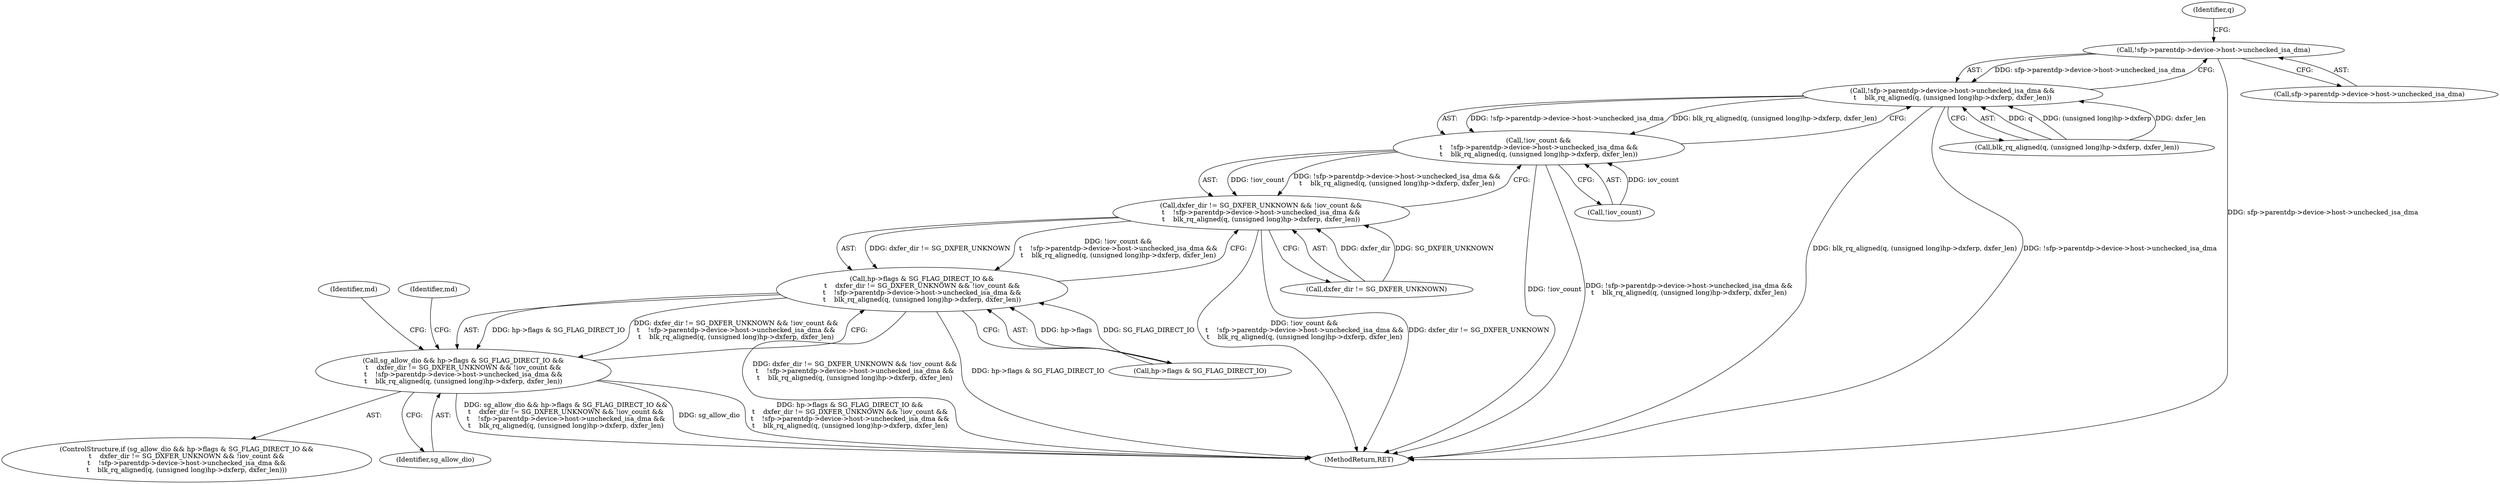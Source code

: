 digraph "0_linux_fdc81f45e9f57858da6351836507fbcf1b7583ee@pointer" {
"1000302" [label="(Call,!sfp->parentdp->device->host->unchecked_isa_dma)"];
"1000301" [label="(Call,!sfp->parentdp->device->host->unchecked_isa_dma &&\n\t    blk_rq_aligned(q, (unsigned long)hp->dxferp, dxfer_len))"];
"1000298" [label="(Call,!iov_count &&\n\t    !sfp->parentdp->device->host->unchecked_isa_dma &&\n\t    blk_rq_aligned(q, (unsigned long)hp->dxferp, dxfer_len))"];
"1000294" [label="(Call,dxfer_dir != SG_DXFER_UNKNOWN && !iov_count &&\n\t    !sfp->parentdp->device->host->unchecked_isa_dma &&\n\t    blk_rq_aligned(q, (unsigned long)hp->dxferp, dxfer_len))"];
"1000288" [label="(Call,hp->flags & SG_FLAG_DIRECT_IO &&\n\t    dxfer_dir != SG_DXFER_UNKNOWN && !iov_count &&\n\t    !sfp->parentdp->device->host->unchecked_isa_dma &&\n\t    blk_rq_aligned(q, (unsigned long)hp->dxferp, dxfer_len))"];
"1000286" [label="(Call,sg_allow_dio && hp->flags & SG_FLAG_DIRECT_IO &&\n\t    dxfer_dir != SG_DXFER_UNKNOWN && !iov_count &&\n\t    !sfp->parentdp->device->host->unchecked_isa_dma &&\n\t    blk_rq_aligned(q, (unsigned long)hp->dxferp, dxfer_len))"];
"1000493" [label="(MethodReturn,RET)"];
"1000295" [label="(Call,dxfer_dir != SG_DXFER_UNKNOWN)"];
"1000298" [label="(Call,!iov_count &&\n\t    !sfp->parentdp->device->host->unchecked_isa_dma &&\n\t    blk_rq_aligned(q, (unsigned long)hp->dxferp, dxfer_len))"];
"1000302" [label="(Call,!sfp->parentdp->device->host->unchecked_isa_dma)"];
"1000288" [label="(Call,hp->flags & SG_FLAG_DIRECT_IO &&\n\t    dxfer_dir != SG_DXFER_UNKNOWN && !iov_count &&\n\t    !sfp->parentdp->device->host->unchecked_isa_dma &&\n\t    blk_rq_aligned(q, (unsigned long)hp->dxferp, dxfer_len))"];
"1000285" [label="(ControlStructure,if (sg_allow_dio && hp->flags & SG_FLAG_DIRECT_IO &&\n\t    dxfer_dir != SG_DXFER_UNKNOWN && !iov_count &&\n\t    !sfp->parentdp->device->host->unchecked_isa_dma &&\n\t    blk_rq_aligned(q, (unsigned long)hp->dxferp, dxfer_len)))"];
"1000286" [label="(Call,sg_allow_dio && hp->flags & SG_FLAG_DIRECT_IO &&\n\t    dxfer_dir != SG_DXFER_UNKNOWN && !iov_count &&\n\t    !sfp->parentdp->device->host->unchecked_isa_dma &&\n\t    blk_rq_aligned(q, (unsigned long)hp->dxferp, dxfer_len))"];
"1000325" [label="(Identifier,md)"];
"1000301" [label="(Call,!sfp->parentdp->device->host->unchecked_isa_dma &&\n\t    blk_rq_aligned(q, (unsigned long)hp->dxferp, dxfer_len))"];
"1000287" [label="(Identifier,sg_allow_dio)"];
"1000303" [label="(Call,sfp->parentdp->device->host->unchecked_isa_dma)"];
"1000313" [label="(Identifier,q)"];
"1000289" [label="(Call,hp->flags & SG_FLAG_DIRECT_IO)"];
"1000294" [label="(Call,dxfer_dir != SG_DXFER_UNKNOWN && !iov_count &&\n\t    !sfp->parentdp->device->host->unchecked_isa_dma &&\n\t    blk_rq_aligned(q, (unsigned long)hp->dxferp, dxfer_len))"];
"1000321" [label="(Identifier,md)"];
"1000299" [label="(Call,!iov_count)"];
"1000312" [label="(Call,blk_rq_aligned(q, (unsigned long)hp->dxferp, dxfer_len))"];
"1000302" -> "1000301"  [label="AST: "];
"1000302" -> "1000303"  [label="CFG: "];
"1000303" -> "1000302"  [label="AST: "];
"1000313" -> "1000302"  [label="CFG: "];
"1000301" -> "1000302"  [label="CFG: "];
"1000302" -> "1000493"  [label="DDG: sfp->parentdp->device->host->unchecked_isa_dma"];
"1000302" -> "1000301"  [label="DDG: sfp->parentdp->device->host->unchecked_isa_dma"];
"1000301" -> "1000298"  [label="AST: "];
"1000301" -> "1000312"  [label="CFG: "];
"1000312" -> "1000301"  [label="AST: "];
"1000298" -> "1000301"  [label="CFG: "];
"1000301" -> "1000493"  [label="DDG: blk_rq_aligned(q, (unsigned long)hp->dxferp, dxfer_len)"];
"1000301" -> "1000493"  [label="DDG: !sfp->parentdp->device->host->unchecked_isa_dma"];
"1000301" -> "1000298"  [label="DDG: !sfp->parentdp->device->host->unchecked_isa_dma"];
"1000301" -> "1000298"  [label="DDG: blk_rq_aligned(q, (unsigned long)hp->dxferp, dxfer_len)"];
"1000312" -> "1000301"  [label="DDG: q"];
"1000312" -> "1000301"  [label="DDG: (unsigned long)hp->dxferp"];
"1000312" -> "1000301"  [label="DDG: dxfer_len"];
"1000298" -> "1000294"  [label="AST: "];
"1000298" -> "1000299"  [label="CFG: "];
"1000299" -> "1000298"  [label="AST: "];
"1000294" -> "1000298"  [label="CFG: "];
"1000298" -> "1000493"  [label="DDG: !iov_count"];
"1000298" -> "1000493"  [label="DDG: !sfp->parentdp->device->host->unchecked_isa_dma &&\n\t    blk_rq_aligned(q, (unsigned long)hp->dxferp, dxfer_len)"];
"1000298" -> "1000294"  [label="DDG: !iov_count"];
"1000298" -> "1000294"  [label="DDG: !sfp->parentdp->device->host->unchecked_isa_dma &&\n\t    blk_rq_aligned(q, (unsigned long)hp->dxferp, dxfer_len)"];
"1000299" -> "1000298"  [label="DDG: iov_count"];
"1000294" -> "1000288"  [label="AST: "];
"1000294" -> "1000295"  [label="CFG: "];
"1000295" -> "1000294"  [label="AST: "];
"1000288" -> "1000294"  [label="CFG: "];
"1000294" -> "1000493"  [label="DDG: !iov_count &&\n\t    !sfp->parentdp->device->host->unchecked_isa_dma &&\n\t    blk_rq_aligned(q, (unsigned long)hp->dxferp, dxfer_len)"];
"1000294" -> "1000493"  [label="DDG: dxfer_dir != SG_DXFER_UNKNOWN"];
"1000294" -> "1000288"  [label="DDG: dxfer_dir != SG_DXFER_UNKNOWN"];
"1000294" -> "1000288"  [label="DDG: !iov_count &&\n\t    !sfp->parentdp->device->host->unchecked_isa_dma &&\n\t    blk_rq_aligned(q, (unsigned long)hp->dxferp, dxfer_len)"];
"1000295" -> "1000294"  [label="DDG: dxfer_dir"];
"1000295" -> "1000294"  [label="DDG: SG_DXFER_UNKNOWN"];
"1000288" -> "1000286"  [label="AST: "];
"1000288" -> "1000289"  [label="CFG: "];
"1000289" -> "1000288"  [label="AST: "];
"1000286" -> "1000288"  [label="CFG: "];
"1000288" -> "1000493"  [label="DDG: dxfer_dir != SG_DXFER_UNKNOWN && !iov_count &&\n\t    !sfp->parentdp->device->host->unchecked_isa_dma &&\n\t    blk_rq_aligned(q, (unsigned long)hp->dxferp, dxfer_len)"];
"1000288" -> "1000493"  [label="DDG: hp->flags & SG_FLAG_DIRECT_IO"];
"1000288" -> "1000286"  [label="DDG: hp->flags & SG_FLAG_DIRECT_IO"];
"1000288" -> "1000286"  [label="DDG: dxfer_dir != SG_DXFER_UNKNOWN && !iov_count &&\n\t    !sfp->parentdp->device->host->unchecked_isa_dma &&\n\t    blk_rq_aligned(q, (unsigned long)hp->dxferp, dxfer_len)"];
"1000289" -> "1000288"  [label="DDG: hp->flags"];
"1000289" -> "1000288"  [label="DDG: SG_FLAG_DIRECT_IO"];
"1000286" -> "1000285"  [label="AST: "];
"1000286" -> "1000287"  [label="CFG: "];
"1000287" -> "1000286"  [label="AST: "];
"1000321" -> "1000286"  [label="CFG: "];
"1000325" -> "1000286"  [label="CFG: "];
"1000286" -> "1000493"  [label="DDG: sg_allow_dio && hp->flags & SG_FLAG_DIRECT_IO &&\n\t    dxfer_dir != SG_DXFER_UNKNOWN && !iov_count &&\n\t    !sfp->parentdp->device->host->unchecked_isa_dma &&\n\t    blk_rq_aligned(q, (unsigned long)hp->dxferp, dxfer_len)"];
"1000286" -> "1000493"  [label="DDG: sg_allow_dio"];
"1000286" -> "1000493"  [label="DDG: hp->flags & SG_FLAG_DIRECT_IO &&\n\t    dxfer_dir != SG_DXFER_UNKNOWN && !iov_count &&\n\t    !sfp->parentdp->device->host->unchecked_isa_dma &&\n\t    blk_rq_aligned(q, (unsigned long)hp->dxferp, dxfer_len)"];
}

